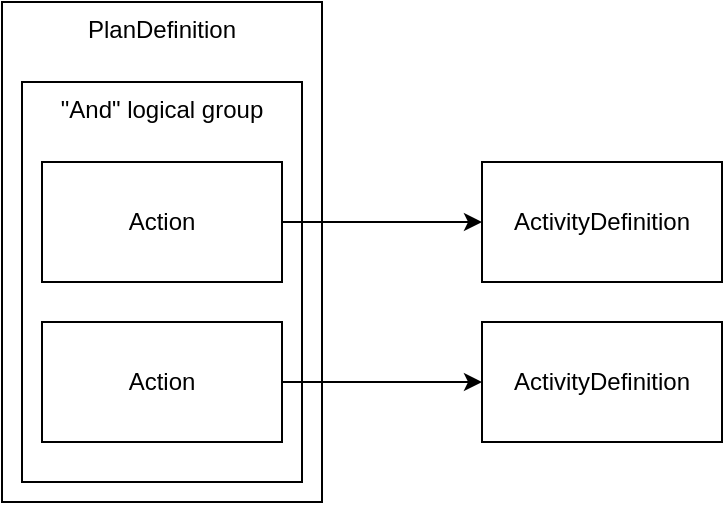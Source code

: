 <mxfile version="10.8.0" type="device"><diagram id="7B3Zkvr2Jkgq7mw-ZagK" name="AndGroup"><mxGraphModel dx="1394" dy="793" grid="1" gridSize="10" guides="1" tooltips="1" connect="1" arrows="1" fold="1" page="1" pageScale="1" pageWidth="827" pageHeight="1169" math="0" shadow="0"><root><mxCell id="0"/><mxCell id="1" parent="0"/><mxCell id="0mQVsDW9bQw3JSox-96Y-1" value="PlanDefinition" style="rounded=0;whiteSpace=wrap;html=1;verticalAlign=top;" parent="1" vertex="1"><mxGeometry x="80" y="40" width="160" height="250" as="geometry"/></mxCell><mxCell id="0mQVsDW9bQw3JSox-96Y-2" value="&quot;And&quot; logical group" style="rounded=0;whiteSpace=wrap;html=1;verticalAlign=top;" parent="1" vertex="1"><mxGeometry x="90" y="80" width="140" height="200" as="geometry"/></mxCell><mxCell id="0mQVsDW9bQw3JSox-96Y-7" style="edgeStyle=orthogonalEdgeStyle;rounded=0;orthogonalLoop=1;jettySize=auto;html=1;exitX=1;exitY=0.5;exitDx=0;exitDy=0;entryX=0;entryY=0.5;entryDx=0;entryDy=0;" parent="1" source="0mQVsDW9bQw3JSox-96Y-3" target="0mQVsDW9bQw3JSox-96Y-5" edge="1"><mxGeometry relative="1" as="geometry"/></mxCell><mxCell id="0mQVsDW9bQw3JSox-96Y-3" value="Action" style="rounded=0;whiteSpace=wrap;html=1;" parent="1" vertex="1"><mxGeometry x="100" y="120" width="120" height="60" as="geometry"/></mxCell><mxCell id="0mQVsDW9bQw3JSox-96Y-8" style="edgeStyle=orthogonalEdgeStyle;rounded=0;orthogonalLoop=1;jettySize=auto;html=1;exitX=1;exitY=0.5;exitDx=0;exitDy=0;entryX=0;entryY=0.5;entryDx=0;entryDy=0;" parent="1" source="0mQVsDW9bQw3JSox-96Y-4" target="0mQVsDW9bQw3JSox-96Y-6" edge="1"><mxGeometry relative="1" as="geometry"/></mxCell><mxCell id="0mQVsDW9bQw3JSox-96Y-4" value="Action" style="rounded=0;whiteSpace=wrap;html=1;" parent="1" vertex="1"><mxGeometry x="100" y="200" width="120" height="60" as="geometry"/></mxCell><mxCell id="0mQVsDW9bQw3JSox-96Y-5" value="ActivityDefinition" style="rounded=0;whiteSpace=wrap;html=1;" parent="1" vertex="1"><mxGeometry x="320" y="120" width="120" height="60" as="geometry"/></mxCell><mxCell id="0mQVsDW9bQw3JSox-96Y-6" value="ActivityDefinition" style="rounded=0;whiteSpace=wrap;html=1;" parent="1" vertex="1"><mxGeometry x="320" y="200" width="120" height="60" as="geometry"/></mxCell></root></mxGraphModel></diagram><diagram id="uj_TdZXiKKnFPAGUYLvw" name="OrGroup"><mxGraphModel dx="1394" dy="793" grid="1" gridSize="10" guides="1" tooltips="1" connect="1" arrows="1" fold="1" page="1" pageScale="1" pageWidth="1169" pageHeight="827" math="0" shadow="0"><root><mxCell id="jLQ29IuzDoobjWaPAZhQ-0"/><mxCell id="jLQ29IuzDoobjWaPAZhQ-1" parent="jLQ29IuzDoobjWaPAZhQ-0"/><mxCell id="AujU_3BKhOE_V7N81hQo-0" value="PlanDefinition" style="rounded=0;whiteSpace=wrap;html=1;verticalAlign=top;" vertex="1" parent="jLQ29IuzDoobjWaPAZhQ-1"><mxGeometry x="40" y="40" width="160" height="250" as="geometry"/></mxCell><mxCell id="AujU_3BKhOE_V7N81hQo-1" value="&quot;Or&quot; logical group" style="rounded=0;whiteSpace=wrap;html=1;verticalAlign=top;" vertex="1" parent="jLQ29IuzDoobjWaPAZhQ-1"><mxGeometry x="50" y="80" width="140" height="200" as="geometry"/></mxCell><mxCell id="AujU_3BKhOE_V7N81hQo-2" style="edgeStyle=orthogonalEdgeStyle;rounded=0;orthogonalLoop=1;jettySize=auto;html=1;exitX=1;exitY=0.5;exitDx=0;exitDy=0;entryX=0;entryY=0.5;entryDx=0;entryDy=0;" edge="1" parent="jLQ29IuzDoobjWaPAZhQ-1" source="AujU_3BKhOE_V7N81hQo-3" target="AujU_3BKhOE_V7N81hQo-6"><mxGeometry relative="1" as="geometry"/></mxCell><mxCell id="AujU_3BKhOE_V7N81hQo-3" value="Action" style="rounded=0;whiteSpace=wrap;html=1;" vertex="1" parent="jLQ29IuzDoobjWaPAZhQ-1"><mxGeometry x="60" y="120" width="120" height="60" as="geometry"/></mxCell><mxCell id="AujU_3BKhOE_V7N81hQo-4" style="edgeStyle=orthogonalEdgeStyle;rounded=0;orthogonalLoop=1;jettySize=auto;html=1;exitX=1;exitY=0.5;exitDx=0;exitDy=0;entryX=0;entryY=0.5;entryDx=0;entryDy=0;" edge="1" parent="jLQ29IuzDoobjWaPAZhQ-1" source="AujU_3BKhOE_V7N81hQo-5" target="AujU_3BKhOE_V7N81hQo-7"><mxGeometry relative="1" as="geometry"/></mxCell><mxCell id="AujU_3BKhOE_V7N81hQo-5" value="Action" style="rounded=0;whiteSpace=wrap;html=1;" vertex="1" parent="jLQ29IuzDoobjWaPAZhQ-1"><mxGeometry x="60" y="200" width="120" height="60" as="geometry"/></mxCell><mxCell id="AujU_3BKhOE_V7N81hQo-6" value="ActivityDefinition" style="rounded=0;whiteSpace=wrap;html=1;" vertex="1" parent="jLQ29IuzDoobjWaPAZhQ-1"><mxGeometry x="280" y="120" width="120" height="60" as="geometry"/></mxCell><mxCell id="AujU_3BKhOE_V7N81hQo-7" value="ActivityDefinition" style="rounded=0;whiteSpace=wrap;html=1;" vertex="1" parent="jLQ29IuzDoobjWaPAZhQ-1"><mxGeometry x="280" y="200" width="120" height="60" as="geometry"/></mxCell></root></mxGraphModel></diagram><diagram id="Ae-oMeW8fJHoI6-g9JgW" name="ComplexExpressionGroup"><mxGraphModel dx="1394" dy="793" grid="1" gridSize="10" guides="1" tooltips="1" connect="1" arrows="1" fold="1" page="1" pageScale="1" pageWidth="1169" pageHeight="827" math="0" shadow="0"><root><mxCell id="nKaFpy_m4Uy6s4I2OyWk-0"/><mxCell id="nKaFpy_m4Uy6s4I2OyWk-1" parent="nKaFpy_m4Uy6s4I2OyWk-0"/><mxCell id="2718ypMh--7nUJPW6Jii-0" value="PlanDefinition" style="rounded=0;whiteSpace=wrap;html=1;verticalAlign=top;" vertex="1" parent="nKaFpy_m4Uy6s4I2OyWk-1"><mxGeometry x="40" y="40" width="200" height="360" as="geometry"/></mxCell><mxCell id="2718ypMh--7nUJPW6Jii-1" value="ActivityDefinition" style="rounded=0;whiteSpace=wrap;html=1;" vertex="1" parent="nKaFpy_m4Uy6s4I2OyWk-1"><mxGeometry x="280" y="140" width="120" height="60" as="geometry"/></mxCell><mxCell id="2718ypMh--7nUJPW6Jii-2" value="ActivityDefinition" style="rounded=0;whiteSpace=wrap;html=1;" vertex="1" parent="nKaFpy_m4Uy6s4I2OyWk-1"><mxGeometry x="280" y="220" width="120" height="60" as="geometry"/></mxCell><mxCell id="2718ypMh--7nUJPW6Jii-3" value="&quot;And&quot; logical group" style="rounded=0;whiteSpace=wrap;html=1;verticalAlign=top;" vertex="1" parent="nKaFpy_m4Uy6s4I2OyWk-1"><mxGeometry x="50" y="70" width="180" height="320" as="geometry"/></mxCell><mxCell id="2718ypMh--7nUJPW6Jii-4" value="&quot;Or&quot; logical group" style="rounded=0;whiteSpace=wrap;html=1;verticalAlign=top;" vertex="1" parent="nKaFpy_m4Uy6s4I2OyWk-1"><mxGeometry x="70" y="100" width="140" height="200" as="geometry"/></mxCell><mxCell id="2718ypMh--7nUJPW6Jii-5" value="Action" style="rounded=0;whiteSpace=wrap;html=1;" vertex="1" parent="nKaFpy_m4Uy6s4I2OyWk-1"><mxGeometry x="80" y="140" width="120" height="60" as="geometry"/></mxCell><mxCell id="2718ypMh--7nUJPW6Jii-6" value="Action" style="rounded=0;whiteSpace=wrap;html=1;" vertex="1" parent="nKaFpy_m4Uy6s4I2OyWk-1"><mxGeometry x="80" y="220" width="120" height="60" as="geometry"/></mxCell><mxCell id="2718ypMh--7nUJPW6Jii-7" style="edgeStyle=orthogonalEdgeStyle;rounded=0;orthogonalLoop=1;jettySize=auto;html=1;exitX=1;exitY=0.5;exitDx=0;exitDy=0;entryX=0;entryY=0.5;entryDx=0;entryDy=0;" edge="1" parent="nKaFpy_m4Uy6s4I2OyWk-1" source="2718ypMh--7nUJPW6Jii-8" target="2718ypMh--7nUJPW6Jii-11"><mxGeometry relative="1" as="geometry"><mxPoint x="430" y="300" as="targetPoint"/></mxGeometry></mxCell><mxCell id="2718ypMh--7nUJPW6Jii-8" value="Action" style="rounded=0;whiteSpace=wrap;html=1;" vertex="1" parent="nKaFpy_m4Uy6s4I2OyWk-1"><mxGeometry x="80" y="310" width="120" height="60" as="geometry"/></mxCell><mxCell id="2718ypMh--7nUJPW6Jii-9" style="edgeStyle=orthogonalEdgeStyle;rounded=0;orthogonalLoop=1;jettySize=auto;html=1;exitX=1;exitY=0.5;exitDx=0;exitDy=0;entryX=0;entryY=0.5;entryDx=0;entryDy=0;" edge="1" parent="nKaFpy_m4Uy6s4I2OyWk-1" source="2718ypMh--7nUJPW6Jii-5" target="2718ypMh--7nUJPW6Jii-1"><mxGeometry relative="1" as="geometry"/></mxCell><mxCell id="2718ypMh--7nUJPW6Jii-10" style="edgeStyle=orthogonalEdgeStyle;rounded=0;orthogonalLoop=1;jettySize=auto;html=1;exitX=1;exitY=0.5;exitDx=0;exitDy=0;entryX=0;entryY=0.5;entryDx=0;entryDy=0;" edge="1" parent="nKaFpy_m4Uy6s4I2OyWk-1" source="2718ypMh--7nUJPW6Jii-6" target="2718ypMh--7nUJPW6Jii-2"><mxGeometry relative="1" as="geometry"/></mxCell><mxCell id="2718ypMh--7nUJPW6Jii-11" value="ActivityDefinition" style="rounded=0;whiteSpace=wrap;html=1;" vertex="1" parent="nKaFpy_m4Uy6s4I2OyWk-1"><mxGeometry x="280" y="310" width="120" height="60" as="geometry"/></mxCell></root></mxGraphModel></diagram></mxfile>